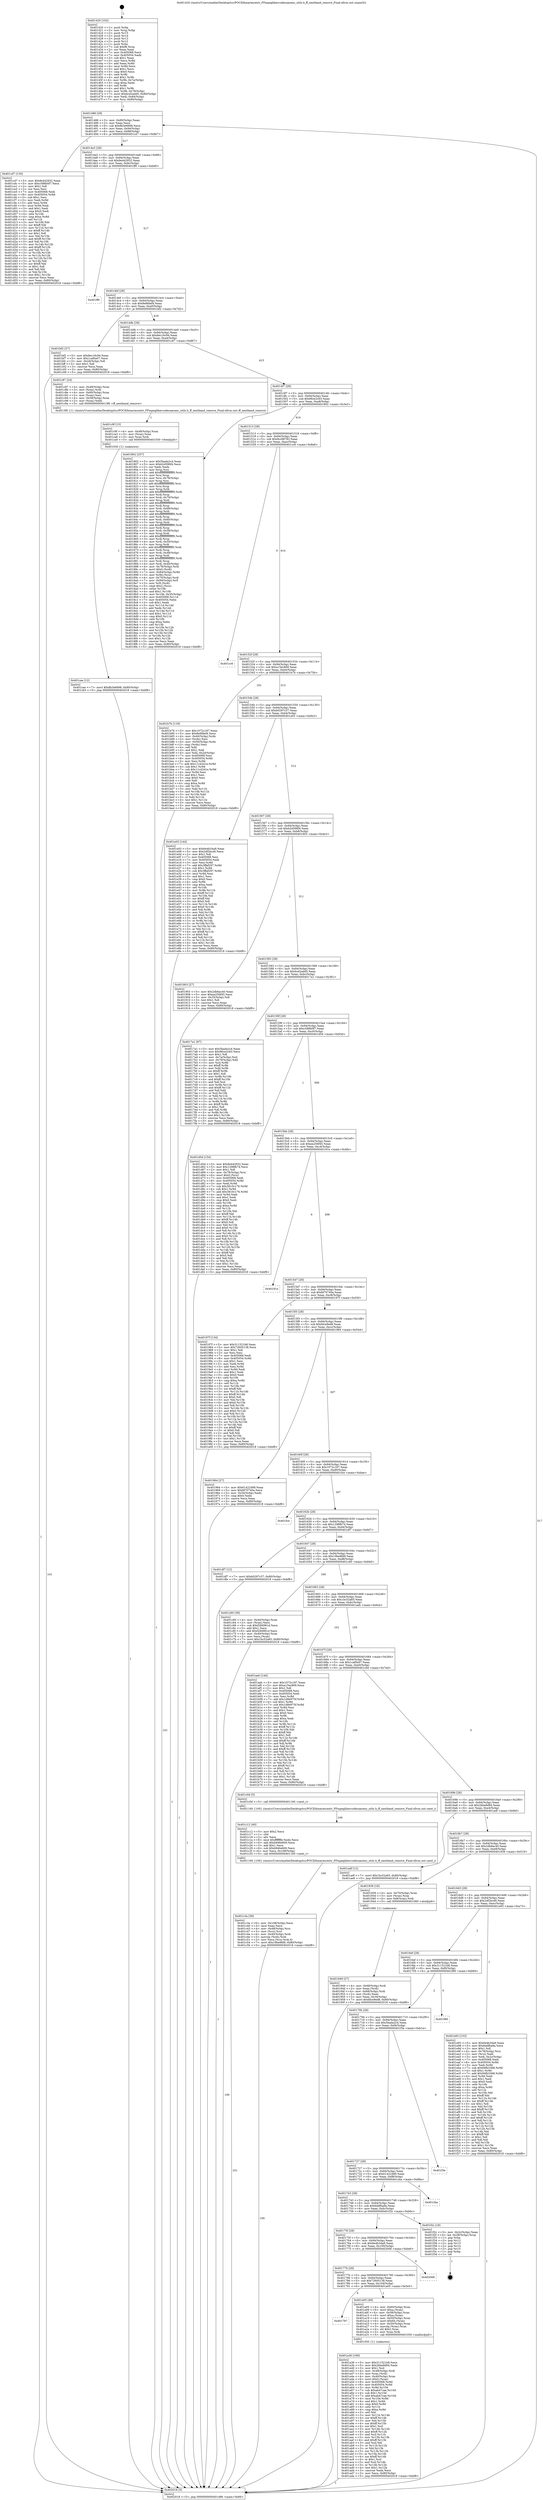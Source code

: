digraph "0x401420" {
  label = "0x401420 (/mnt/c/Users/mathe/Desktop/tcc/POCII/binaries/extr_FFmpeglibavcodecaacenc_utils.h_ff_nextband_remove_Final-ollvm.out::main(0))"
  labelloc = "t"
  node[shape=record]

  Entry [label="",width=0.3,height=0.3,shape=circle,fillcolor=black,style=filled]
  "0x401486" [label="{
     0x401486 [29]\l
     | [instrs]\l
     &nbsp;&nbsp;0x401486 \<+3\>: mov -0x80(%rbp),%eax\l
     &nbsp;&nbsp;0x401489 \<+2\>: mov %eax,%ecx\l
     &nbsp;&nbsp;0x40148b \<+6\>: sub $0x8b3e6698,%ecx\l
     &nbsp;&nbsp;0x401491 \<+6\>: mov %eax,-0x94(%rbp)\l
     &nbsp;&nbsp;0x401497 \<+6\>: mov %ecx,-0x98(%rbp)\l
     &nbsp;&nbsp;0x40149d \<+6\>: je 0000000000401cd7 \<main+0x8b7\>\l
  }"]
  "0x401cd7" [label="{
     0x401cd7 [134]\l
     | [instrs]\l
     &nbsp;&nbsp;0x401cd7 \<+5\>: mov $0x8e442932,%eax\l
     &nbsp;&nbsp;0x401cdc \<+5\>: mov $0xc588b0f7,%ecx\l
     &nbsp;&nbsp;0x401ce1 \<+2\>: mov $0x1,%dl\l
     &nbsp;&nbsp;0x401ce3 \<+2\>: xor %esi,%esi\l
     &nbsp;&nbsp;0x401ce5 \<+7\>: mov 0x405068,%edi\l
     &nbsp;&nbsp;0x401cec \<+8\>: mov 0x405054,%r8d\l
     &nbsp;&nbsp;0x401cf4 \<+3\>: sub $0x1,%esi\l
     &nbsp;&nbsp;0x401cf7 \<+3\>: mov %edi,%r9d\l
     &nbsp;&nbsp;0x401cfa \<+3\>: add %esi,%r9d\l
     &nbsp;&nbsp;0x401cfd \<+4\>: imul %r9d,%edi\l
     &nbsp;&nbsp;0x401d01 \<+3\>: and $0x1,%edi\l
     &nbsp;&nbsp;0x401d04 \<+3\>: cmp $0x0,%edi\l
     &nbsp;&nbsp;0x401d07 \<+4\>: sete %r10b\l
     &nbsp;&nbsp;0x401d0b \<+4\>: cmp $0xa,%r8d\l
     &nbsp;&nbsp;0x401d0f \<+4\>: setl %r11b\l
     &nbsp;&nbsp;0x401d13 \<+3\>: mov %r10b,%bl\l
     &nbsp;&nbsp;0x401d16 \<+3\>: xor $0xff,%bl\l
     &nbsp;&nbsp;0x401d19 \<+3\>: mov %r11b,%r14b\l
     &nbsp;&nbsp;0x401d1c \<+4\>: xor $0xff,%r14b\l
     &nbsp;&nbsp;0x401d20 \<+3\>: xor $0x1,%dl\l
     &nbsp;&nbsp;0x401d23 \<+3\>: mov %bl,%r15b\l
     &nbsp;&nbsp;0x401d26 \<+4\>: and $0xff,%r15b\l
     &nbsp;&nbsp;0x401d2a \<+3\>: and %dl,%r10b\l
     &nbsp;&nbsp;0x401d2d \<+3\>: mov %r14b,%r12b\l
     &nbsp;&nbsp;0x401d30 \<+4\>: and $0xff,%r12b\l
     &nbsp;&nbsp;0x401d34 \<+3\>: and %dl,%r11b\l
     &nbsp;&nbsp;0x401d37 \<+3\>: or %r10b,%r15b\l
     &nbsp;&nbsp;0x401d3a \<+3\>: or %r11b,%r12b\l
     &nbsp;&nbsp;0x401d3d \<+3\>: xor %r12b,%r15b\l
     &nbsp;&nbsp;0x401d40 \<+3\>: or %r14b,%bl\l
     &nbsp;&nbsp;0x401d43 \<+3\>: xor $0xff,%bl\l
     &nbsp;&nbsp;0x401d46 \<+3\>: or $0x1,%dl\l
     &nbsp;&nbsp;0x401d49 \<+2\>: and %dl,%bl\l
     &nbsp;&nbsp;0x401d4b \<+3\>: or %bl,%r15b\l
     &nbsp;&nbsp;0x401d4e \<+4\>: test $0x1,%r15b\l
     &nbsp;&nbsp;0x401d52 \<+3\>: cmovne %ecx,%eax\l
     &nbsp;&nbsp;0x401d55 \<+3\>: mov %eax,-0x80(%rbp)\l
     &nbsp;&nbsp;0x401d58 \<+5\>: jmp 0000000000402018 \<main+0xbf8\>\l
  }"]
  "0x4014a3" [label="{
     0x4014a3 [28]\l
     | [instrs]\l
     &nbsp;&nbsp;0x4014a3 \<+5\>: jmp 00000000004014a8 \<main+0x88\>\l
     &nbsp;&nbsp;0x4014a8 \<+6\>: mov -0x94(%rbp),%eax\l
     &nbsp;&nbsp;0x4014ae \<+5\>: sub $0x8e442932,%eax\l
     &nbsp;&nbsp;0x4014b3 \<+6\>: mov %eax,-0x9c(%rbp)\l
     &nbsp;&nbsp;0x4014b9 \<+6\>: je 0000000000401ff0 \<main+0xbd0\>\l
  }"]
  Exit [label="",width=0.3,height=0.3,shape=circle,fillcolor=black,style=filled,peripheries=2]
  "0x401ff0" [label="{
     0x401ff0\l
  }", style=dashed]
  "0x4014bf" [label="{
     0x4014bf [28]\l
     | [instrs]\l
     &nbsp;&nbsp;0x4014bf \<+5\>: jmp 00000000004014c4 \<main+0xa4\>\l
     &nbsp;&nbsp;0x4014c4 \<+6\>: mov -0x94(%rbp),%eax\l
     &nbsp;&nbsp;0x4014ca \<+5\>: sub $0x8e9fdef4,%eax\l
     &nbsp;&nbsp;0x4014cf \<+6\>: mov %eax,-0xa0(%rbp)\l
     &nbsp;&nbsp;0x4014d5 \<+6\>: je 0000000000401bf2 \<main+0x7d2\>\l
  }"]
  "0x401cae" [label="{
     0x401cae [12]\l
     | [instrs]\l
     &nbsp;&nbsp;0x401cae \<+7\>: movl $0x8b3e6698,-0x80(%rbp)\l
     &nbsp;&nbsp;0x401cb5 \<+5\>: jmp 0000000000402018 \<main+0xbf8\>\l
  }"]
  "0x401bf2" [label="{
     0x401bf2 [27]\l
     | [instrs]\l
     &nbsp;&nbsp;0x401bf2 \<+5\>: mov $0x8ec16c94,%eax\l
     &nbsp;&nbsp;0x401bf7 \<+5\>: mov $0x1caf0a07,%ecx\l
     &nbsp;&nbsp;0x401bfc \<+3\>: mov -0x2d(%rbp),%dl\l
     &nbsp;&nbsp;0x401bff \<+3\>: test $0x1,%dl\l
     &nbsp;&nbsp;0x401c02 \<+3\>: cmovne %ecx,%eax\l
     &nbsp;&nbsp;0x401c05 \<+3\>: mov %eax,-0x80(%rbp)\l
     &nbsp;&nbsp;0x401c08 \<+5\>: jmp 0000000000402018 \<main+0xbf8\>\l
  }"]
  "0x4014db" [label="{
     0x4014db [28]\l
     | [instrs]\l
     &nbsp;&nbsp;0x4014db \<+5\>: jmp 00000000004014e0 \<main+0xc0\>\l
     &nbsp;&nbsp;0x4014e0 \<+6\>: mov -0x94(%rbp),%eax\l
     &nbsp;&nbsp;0x4014e6 \<+5\>: sub $0x8ec16c94,%eax\l
     &nbsp;&nbsp;0x4014eb \<+6\>: mov %eax,-0xa4(%rbp)\l
     &nbsp;&nbsp;0x4014f1 \<+6\>: je 0000000000401c87 \<main+0x867\>\l
  }"]
  "0x401c9f" [label="{
     0x401c9f [15]\l
     | [instrs]\l
     &nbsp;&nbsp;0x401c9f \<+4\>: mov -0x48(%rbp),%rax\l
     &nbsp;&nbsp;0x401ca3 \<+3\>: mov (%rax),%rax\l
     &nbsp;&nbsp;0x401ca6 \<+3\>: mov %rax,%rdi\l
     &nbsp;&nbsp;0x401ca9 \<+5\>: call 0000000000401030 \<free@plt\>\l
     | [calls]\l
     &nbsp;&nbsp;0x401030 \{1\} (unknown)\l
  }"]
  "0x401c87" [label="{
     0x401c87 [24]\l
     | [instrs]\l
     &nbsp;&nbsp;0x401c87 \<+4\>: mov -0x48(%rbp),%rax\l
     &nbsp;&nbsp;0x401c8b \<+3\>: mov (%rax),%rdi\l
     &nbsp;&nbsp;0x401c8e \<+4\>: mov -0x60(%rbp),%rax\l
     &nbsp;&nbsp;0x401c92 \<+2\>: mov (%rax),%esi\l
     &nbsp;&nbsp;0x401c94 \<+4\>: mov -0x58(%rbp),%rax\l
     &nbsp;&nbsp;0x401c98 \<+2\>: mov (%rax),%edx\l
     &nbsp;&nbsp;0x401c9a \<+5\>: call 00000000004013f0 \<ff_nextband_remove\>\l
     | [calls]\l
     &nbsp;&nbsp;0x4013f0 \{1\} (/mnt/c/Users/mathe/Desktop/tcc/POCII/binaries/extr_FFmpeglibavcodecaacenc_utils.h_ff_nextband_remove_Final-ollvm.out::ff_nextband_remove)\l
  }"]
  "0x4014f7" [label="{
     0x4014f7 [28]\l
     | [instrs]\l
     &nbsp;&nbsp;0x4014f7 \<+5\>: jmp 00000000004014fc \<main+0xdc\>\l
     &nbsp;&nbsp;0x4014fc \<+6\>: mov -0x94(%rbp),%eax\l
     &nbsp;&nbsp;0x401502 \<+5\>: sub $0x96ce2c63,%eax\l
     &nbsp;&nbsp;0x401507 \<+6\>: mov %eax,-0xa8(%rbp)\l
     &nbsp;&nbsp;0x40150d \<+6\>: je 0000000000401802 \<main+0x3e2\>\l
  }"]
  "0x401c3a" [label="{
     0x401c3a [38]\l
     | [instrs]\l
     &nbsp;&nbsp;0x401c3a \<+6\>: mov -0x108(%rbp),%ecx\l
     &nbsp;&nbsp;0x401c40 \<+3\>: imul %eax,%ecx\l
     &nbsp;&nbsp;0x401c43 \<+4\>: mov -0x48(%rbp),%rsi\l
     &nbsp;&nbsp;0x401c47 \<+3\>: mov (%rsi),%rsi\l
     &nbsp;&nbsp;0x401c4a \<+4\>: mov -0x40(%rbp),%rdi\l
     &nbsp;&nbsp;0x401c4e \<+3\>: movslq (%rdi),%rdi\l
     &nbsp;&nbsp;0x401c51 \<+3\>: mov %ecx,(%rsi,%rdi,4)\l
     &nbsp;&nbsp;0x401c54 \<+7\>: movl $0x19be9fd9,-0x80(%rbp)\l
     &nbsp;&nbsp;0x401c5b \<+5\>: jmp 0000000000402018 \<main+0xbf8\>\l
  }"]
  "0x401802" [label="{
     0x401802 [257]\l
     | [instrs]\l
     &nbsp;&nbsp;0x401802 \<+5\>: mov $0x5bada2c4,%eax\l
     &nbsp;&nbsp;0x401807 \<+5\>: mov $0xb2d596f4,%ecx\l
     &nbsp;&nbsp;0x40180c \<+2\>: xor %edx,%edx\l
     &nbsp;&nbsp;0x40180e \<+3\>: mov %rsp,%rsi\l
     &nbsp;&nbsp;0x401811 \<+4\>: add $0xfffffffffffffff0,%rsi\l
     &nbsp;&nbsp;0x401815 \<+3\>: mov %rsi,%rsp\l
     &nbsp;&nbsp;0x401818 \<+4\>: mov %rsi,-0x78(%rbp)\l
     &nbsp;&nbsp;0x40181c \<+3\>: mov %rsp,%rsi\l
     &nbsp;&nbsp;0x40181f \<+4\>: add $0xfffffffffffffff0,%rsi\l
     &nbsp;&nbsp;0x401823 \<+3\>: mov %rsi,%rsp\l
     &nbsp;&nbsp;0x401826 \<+3\>: mov %rsp,%rdi\l
     &nbsp;&nbsp;0x401829 \<+4\>: add $0xfffffffffffffff0,%rdi\l
     &nbsp;&nbsp;0x40182d \<+3\>: mov %rdi,%rsp\l
     &nbsp;&nbsp;0x401830 \<+4\>: mov %rdi,-0x70(%rbp)\l
     &nbsp;&nbsp;0x401834 \<+3\>: mov %rsp,%rdi\l
     &nbsp;&nbsp;0x401837 \<+4\>: add $0xfffffffffffffff0,%rdi\l
     &nbsp;&nbsp;0x40183b \<+3\>: mov %rdi,%rsp\l
     &nbsp;&nbsp;0x40183e \<+4\>: mov %rdi,-0x68(%rbp)\l
     &nbsp;&nbsp;0x401842 \<+3\>: mov %rsp,%rdi\l
     &nbsp;&nbsp;0x401845 \<+4\>: add $0xfffffffffffffff0,%rdi\l
     &nbsp;&nbsp;0x401849 \<+3\>: mov %rdi,%rsp\l
     &nbsp;&nbsp;0x40184c \<+4\>: mov %rdi,-0x60(%rbp)\l
     &nbsp;&nbsp;0x401850 \<+3\>: mov %rsp,%rdi\l
     &nbsp;&nbsp;0x401853 \<+4\>: add $0xfffffffffffffff0,%rdi\l
     &nbsp;&nbsp;0x401857 \<+3\>: mov %rdi,%rsp\l
     &nbsp;&nbsp;0x40185a \<+4\>: mov %rdi,-0x58(%rbp)\l
     &nbsp;&nbsp;0x40185e \<+3\>: mov %rsp,%rdi\l
     &nbsp;&nbsp;0x401861 \<+4\>: add $0xfffffffffffffff0,%rdi\l
     &nbsp;&nbsp;0x401865 \<+3\>: mov %rdi,%rsp\l
     &nbsp;&nbsp;0x401868 \<+4\>: mov %rdi,-0x50(%rbp)\l
     &nbsp;&nbsp;0x40186c \<+3\>: mov %rsp,%rdi\l
     &nbsp;&nbsp;0x40186f \<+4\>: add $0xfffffffffffffff0,%rdi\l
     &nbsp;&nbsp;0x401873 \<+3\>: mov %rdi,%rsp\l
     &nbsp;&nbsp;0x401876 \<+4\>: mov %rdi,-0x48(%rbp)\l
     &nbsp;&nbsp;0x40187a \<+3\>: mov %rsp,%rdi\l
     &nbsp;&nbsp;0x40187d \<+4\>: add $0xfffffffffffffff0,%rdi\l
     &nbsp;&nbsp;0x401881 \<+3\>: mov %rdi,%rsp\l
     &nbsp;&nbsp;0x401884 \<+4\>: mov %rdi,-0x40(%rbp)\l
     &nbsp;&nbsp;0x401888 \<+4\>: mov -0x78(%rbp),%rdi\l
     &nbsp;&nbsp;0x40188c \<+6\>: movl $0x0,(%rdi)\l
     &nbsp;&nbsp;0x401892 \<+7\>: mov -0x84(%rbp),%r8d\l
     &nbsp;&nbsp;0x401899 \<+3\>: mov %r8d,(%rsi)\l
     &nbsp;&nbsp;0x40189c \<+4\>: mov -0x70(%rbp),%rdi\l
     &nbsp;&nbsp;0x4018a0 \<+7\>: mov -0x90(%rbp),%r9\l
     &nbsp;&nbsp;0x4018a7 \<+3\>: mov %r9,(%rdi)\l
     &nbsp;&nbsp;0x4018aa \<+3\>: cmpl $0x2,(%rsi)\l
     &nbsp;&nbsp;0x4018ad \<+4\>: setne %r10b\l
     &nbsp;&nbsp;0x4018b1 \<+4\>: and $0x1,%r10b\l
     &nbsp;&nbsp;0x4018b5 \<+4\>: mov %r10b,-0x35(%rbp)\l
     &nbsp;&nbsp;0x4018b9 \<+8\>: mov 0x405068,%r11d\l
     &nbsp;&nbsp;0x4018c1 \<+7\>: mov 0x405054,%ebx\l
     &nbsp;&nbsp;0x4018c8 \<+3\>: sub $0x1,%edx\l
     &nbsp;&nbsp;0x4018cb \<+3\>: mov %r11d,%r14d\l
     &nbsp;&nbsp;0x4018ce \<+3\>: add %edx,%r14d\l
     &nbsp;&nbsp;0x4018d1 \<+4\>: imul %r14d,%r11d\l
     &nbsp;&nbsp;0x4018d5 \<+4\>: and $0x1,%r11d\l
     &nbsp;&nbsp;0x4018d9 \<+4\>: cmp $0x0,%r11d\l
     &nbsp;&nbsp;0x4018dd \<+4\>: sete %r10b\l
     &nbsp;&nbsp;0x4018e1 \<+3\>: cmp $0xa,%ebx\l
     &nbsp;&nbsp;0x4018e4 \<+4\>: setl %r15b\l
     &nbsp;&nbsp;0x4018e8 \<+3\>: mov %r10b,%r12b\l
     &nbsp;&nbsp;0x4018eb \<+3\>: and %r15b,%r12b\l
     &nbsp;&nbsp;0x4018ee \<+3\>: xor %r15b,%r10b\l
     &nbsp;&nbsp;0x4018f1 \<+3\>: or %r10b,%r12b\l
     &nbsp;&nbsp;0x4018f4 \<+4\>: test $0x1,%r12b\l
     &nbsp;&nbsp;0x4018f8 \<+3\>: cmovne %ecx,%eax\l
     &nbsp;&nbsp;0x4018fb \<+3\>: mov %eax,-0x80(%rbp)\l
     &nbsp;&nbsp;0x4018fe \<+5\>: jmp 0000000000402018 \<main+0xbf8\>\l
  }"]
  "0x401513" [label="{
     0x401513 [28]\l
     | [instrs]\l
     &nbsp;&nbsp;0x401513 \<+5\>: jmp 0000000000401518 \<main+0xf8\>\l
     &nbsp;&nbsp;0x401518 \<+6\>: mov -0x94(%rbp),%eax\l
     &nbsp;&nbsp;0x40151e \<+5\>: sub $0x9cc88783,%eax\l
     &nbsp;&nbsp;0x401523 \<+6\>: mov %eax,-0xac(%rbp)\l
     &nbsp;&nbsp;0x401529 \<+6\>: je 0000000000401cc6 \<main+0x8a6\>\l
  }"]
  "0x401c12" [label="{
     0x401c12 [40]\l
     | [instrs]\l
     &nbsp;&nbsp;0x401c12 \<+5\>: mov $0x2,%ecx\l
     &nbsp;&nbsp;0x401c17 \<+1\>: cltd\l
     &nbsp;&nbsp;0x401c18 \<+2\>: idiv %ecx\l
     &nbsp;&nbsp;0x401c1a \<+6\>: imul $0xfffffffe,%edx,%ecx\l
     &nbsp;&nbsp;0x401c20 \<+6\>: add $0xb946e600,%ecx\l
     &nbsp;&nbsp;0x401c26 \<+3\>: add $0x1,%ecx\l
     &nbsp;&nbsp;0x401c29 \<+6\>: sub $0xb946e600,%ecx\l
     &nbsp;&nbsp;0x401c2f \<+6\>: mov %ecx,-0x108(%rbp)\l
     &nbsp;&nbsp;0x401c35 \<+5\>: call 0000000000401160 \<next_i\>\l
     | [calls]\l
     &nbsp;&nbsp;0x401160 \{100\} (/mnt/c/Users/mathe/Desktop/tcc/POCII/binaries/extr_FFmpeglibavcodecaacenc_utils.h_ff_nextband_remove_Final-ollvm.out::next_i)\l
  }"]
  "0x401cc6" [label="{
     0x401cc6\l
  }", style=dashed]
  "0x40152f" [label="{
     0x40152f [28]\l
     | [instrs]\l
     &nbsp;&nbsp;0x40152f \<+5\>: jmp 0000000000401534 \<main+0x114\>\l
     &nbsp;&nbsp;0x401534 \<+6\>: mov -0x94(%rbp),%eax\l
     &nbsp;&nbsp;0x40153a \<+5\>: sub $0xa15ec809,%eax\l
     &nbsp;&nbsp;0x40153f \<+6\>: mov %eax,-0xb0(%rbp)\l
     &nbsp;&nbsp;0x401545 \<+6\>: je 0000000000401b7b \<main+0x75b\>\l
  }"]
  "0x401a36" [label="{
     0x401a36 [169]\l
     | [instrs]\l
     &nbsp;&nbsp;0x401a36 \<+5\>: mov $0x311521b8,%ecx\l
     &nbsp;&nbsp;0x401a3b \<+5\>: mov $0x2bba9d94,%edx\l
     &nbsp;&nbsp;0x401a40 \<+3\>: mov $0x1,%sil\l
     &nbsp;&nbsp;0x401a43 \<+4\>: mov -0x48(%rbp),%rdi\l
     &nbsp;&nbsp;0x401a47 \<+3\>: mov %rax,(%rdi)\l
     &nbsp;&nbsp;0x401a4a \<+4\>: mov -0x40(%rbp),%rax\l
     &nbsp;&nbsp;0x401a4e \<+6\>: movl $0x0,(%rax)\l
     &nbsp;&nbsp;0x401a54 \<+8\>: mov 0x405068,%r8d\l
     &nbsp;&nbsp;0x401a5c \<+8\>: mov 0x405054,%r9d\l
     &nbsp;&nbsp;0x401a64 \<+3\>: mov %r8d,%r10d\l
     &nbsp;&nbsp;0x401a67 \<+7\>: sub $0xab47cae,%r10d\l
     &nbsp;&nbsp;0x401a6e \<+4\>: sub $0x1,%r10d\l
     &nbsp;&nbsp;0x401a72 \<+7\>: add $0xab47cae,%r10d\l
     &nbsp;&nbsp;0x401a79 \<+4\>: imul %r10d,%r8d\l
     &nbsp;&nbsp;0x401a7d \<+4\>: and $0x1,%r8d\l
     &nbsp;&nbsp;0x401a81 \<+4\>: cmp $0x0,%r8d\l
     &nbsp;&nbsp;0x401a85 \<+4\>: sete %r11b\l
     &nbsp;&nbsp;0x401a89 \<+4\>: cmp $0xa,%r9d\l
     &nbsp;&nbsp;0x401a8d \<+3\>: setl %bl\l
     &nbsp;&nbsp;0x401a90 \<+3\>: mov %r11b,%r14b\l
     &nbsp;&nbsp;0x401a93 \<+4\>: xor $0xff,%r14b\l
     &nbsp;&nbsp;0x401a97 \<+3\>: mov %bl,%r15b\l
     &nbsp;&nbsp;0x401a9a \<+4\>: xor $0xff,%r15b\l
     &nbsp;&nbsp;0x401a9e \<+4\>: xor $0x1,%sil\l
     &nbsp;&nbsp;0x401aa2 \<+3\>: mov %r14b,%r12b\l
     &nbsp;&nbsp;0x401aa5 \<+4\>: and $0xff,%r12b\l
     &nbsp;&nbsp;0x401aa9 \<+3\>: and %sil,%r11b\l
     &nbsp;&nbsp;0x401aac \<+3\>: mov %r15b,%r13b\l
     &nbsp;&nbsp;0x401aaf \<+4\>: and $0xff,%r13b\l
     &nbsp;&nbsp;0x401ab3 \<+3\>: and %sil,%bl\l
     &nbsp;&nbsp;0x401ab6 \<+3\>: or %r11b,%r12b\l
     &nbsp;&nbsp;0x401ab9 \<+3\>: or %bl,%r13b\l
     &nbsp;&nbsp;0x401abc \<+3\>: xor %r13b,%r12b\l
     &nbsp;&nbsp;0x401abf \<+3\>: or %r15b,%r14b\l
     &nbsp;&nbsp;0x401ac2 \<+4\>: xor $0xff,%r14b\l
     &nbsp;&nbsp;0x401ac6 \<+4\>: or $0x1,%sil\l
     &nbsp;&nbsp;0x401aca \<+3\>: and %sil,%r14b\l
     &nbsp;&nbsp;0x401acd \<+3\>: or %r14b,%r12b\l
     &nbsp;&nbsp;0x401ad0 \<+4\>: test $0x1,%r12b\l
     &nbsp;&nbsp;0x401ad4 \<+3\>: cmovne %edx,%ecx\l
     &nbsp;&nbsp;0x401ad7 \<+3\>: mov %ecx,-0x80(%rbp)\l
     &nbsp;&nbsp;0x401ada \<+5\>: jmp 0000000000402018 \<main+0xbf8\>\l
  }"]
  "0x401b7b" [label="{
     0x401b7b [119]\l
     | [instrs]\l
     &nbsp;&nbsp;0x401b7b \<+5\>: mov $0x1072c187,%eax\l
     &nbsp;&nbsp;0x401b80 \<+5\>: mov $0x8e9fdef4,%ecx\l
     &nbsp;&nbsp;0x401b85 \<+4\>: mov -0x40(%rbp),%rdx\l
     &nbsp;&nbsp;0x401b89 \<+2\>: mov (%rdx),%esi\l
     &nbsp;&nbsp;0x401b8b \<+4\>: mov -0x50(%rbp),%rdx\l
     &nbsp;&nbsp;0x401b8f \<+2\>: cmp (%rdx),%esi\l
     &nbsp;&nbsp;0x401b91 \<+4\>: setl %dil\l
     &nbsp;&nbsp;0x401b95 \<+4\>: and $0x1,%dil\l
     &nbsp;&nbsp;0x401b99 \<+4\>: mov %dil,-0x2d(%rbp)\l
     &nbsp;&nbsp;0x401b9d \<+7\>: mov 0x405068,%esi\l
     &nbsp;&nbsp;0x401ba4 \<+8\>: mov 0x405054,%r8d\l
     &nbsp;&nbsp;0x401bac \<+3\>: mov %esi,%r9d\l
     &nbsp;&nbsp;0x401baf \<+7\>: add $0x11c42d1e,%r9d\l
     &nbsp;&nbsp;0x401bb6 \<+4\>: sub $0x1,%r9d\l
     &nbsp;&nbsp;0x401bba \<+7\>: sub $0x11c42d1e,%r9d\l
     &nbsp;&nbsp;0x401bc1 \<+4\>: imul %r9d,%esi\l
     &nbsp;&nbsp;0x401bc5 \<+3\>: and $0x1,%esi\l
     &nbsp;&nbsp;0x401bc8 \<+3\>: cmp $0x0,%esi\l
     &nbsp;&nbsp;0x401bcb \<+4\>: sete %dil\l
     &nbsp;&nbsp;0x401bcf \<+4\>: cmp $0xa,%r8d\l
     &nbsp;&nbsp;0x401bd3 \<+4\>: setl %r10b\l
     &nbsp;&nbsp;0x401bd7 \<+3\>: mov %dil,%r11b\l
     &nbsp;&nbsp;0x401bda \<+3\>: and %r10b,%r11b\l
     &nbsp;&nbsp;0x401bdd \<+3\>: xor %r10b,%dil\l
     &nbsp;&nbsp;0x401be0 \<+3\>: or %dil,%r11b\l
     &nbsp;&nbsp;0x401be3 \<+4\>: test $0x1,%r11b\l
     &nbsp;&nbsp;0x401be7 \<+3\>: cmovne %ecx,%eax\l
     &nbsp;&nbsp;0x401bea \<+3\>: mov %eax,-0x80(%rbp)\l
     &nbsp;&nbsp;0x401bed \<+5\>: jmp 0000000000402018 \<main+0xbf8\>\l
  }"]
  "0x40154b" [label="{
     0x40154b [28]\l
     | [instrs]\l
     &nbsp;&nbsp;0x40154b \<+5\>: jmp 0000000000401550 \<main+0x130\>\l
     &nbsp;&nbsp;0x401550 \<+6\>: mov -0x94(%rbp),%eax\l
     &nbsp;&nbsp;0x401556 \<+5\>: sub $0xb0297c37,%eax\l
     &nbsp;&nbsp;0x40155b \<+6\>: mov %eax,-0xb4(%rbp)\l
     &nbsp;&nbsp;0x401561 \<+6\>: je 0000000000401e03 \<main+0x9e3\>\l
  }"]
  "0x401797" [label="{
     0x401797\l
  }", style=dashed]
  "0x401e03" [label="{
     0x401e03 [144]\l
     | [instrs]\l
     &nbsp;&nbsp;0x401e03 \<+5\>: mov $0x6e4b34a9,%eax\l
     &nbsp;&nbsp;0x401e08 \<+5\>: mov $0x2df2bcd0,%ecx\l
     &nbsp;&nbsp;0x401e0d \<+2\>: mov $0x1,%dl\l
     &nbsp;&nbsp;0x401e0f \<+7\>: mov 0x405068,%esi\l
     &nbsp;&nbsp;0x401e16 \<+7\>: mov 0x405054,%edi\l
     &nbsp;&nbsp;0x401e1d \<+3\>: mov %esi,%r8d\l
     &nbsp;&nbsp;0x401e20 \<+7\>: add $0x3ffaf297,%r8d\l
     &nbsp;&nbsp;0x401e27 \<+4\>: sub $0x1,%r8d\l
     &nbsp;&nbsp;0x401e2b \<+7\>: sub $0x3ffaf297,%r8d\l
     &nbsp;&nbsp;0x401e32 \<+4\>: imul %r8d,%esi\l
     &nbsp;&nbsp;0x401e36 \<+3\>: and $0x1,%esi\l
     &nbsp;&nbsp;0x401e39 \<+3\>: cmp $0x0,%esi\l
     &nbsp;&nbsp;0x401e3c \<+4\>: sete %r9b\l
     &nbsp;&nbsp;0x401e40 \<+3\>: cmp $0xa,%edi\l
     &nbsp;&nbsp;0x401e43 \<+4\>: setl %r10b\l
     &nbsp;&nbsp;0x401e47 \<+3\>: mov %r9b,%r11b\l
     &nbsp;&nbsp;0x401e4a \<+4\>: xor $0xff,%r11b\l
     &nbsp;&nbsp;0x401e4e \<+3\>: mov %r10b,%bl\l
     &nbsp;&nbsp;0x401e51 \<+3\>: xor $0xff,%bl\l
     &nbsp;&nbsp;0x401e54 \<+3\>: xor $0x0,%dl\l
     &nbsp;&nbsp;0x401e57 \<+3\>: mov %r11b,%r14b\l
     &nbsp;&nbsp;0x401e5a \<+4\>: and $0x0,%r14b\l
     &nbsp;&nbsp;0x401e5e \<+3\>: and %dl,%r9b\l
     &nbsp;&nbsp;0x401e61 \<+3\>: mov %bl,%r15b\l
     &nbsp;&nbsp;0x401e64 \<+4\>: and $0x0,%r15b\l
     &nbsp;&nbsp;0x401e68 \<+3\>: and %dl,%r10b\l
     &nbsp;&nbsp;0x401e6b \<+3\>: or %r9b,%r14b\l
     &nbsp;&nbsp;0x401e6e \<+3\>: or %r10b,%r15b\l
     &nbsp;&nbsp;0x401e71 \<+3\>: xor %r15b,%r14b\l
     &nbsp;&nbsp;0x401e74 \<+3\>: or %bl,%r11b\l
     &nbsp;&nbsp;0x401e77 \<+4\>: xor $0xff,%r11b\l
     &nbsp;&nbsp;0x401e7b \<+3\>: or $0x0,%dl\l
     &nbsp;&nbsp;0x401e7e \<+3\>: and %dl,%r11b\l
     &nbsp;&nbsp;0x401e81 \<+3\>: or %r11b,%r14b\l
     &nbsp;&nbsp;0x401e84 \<+4\>: test $0x1,%r14b\l
     &nbsp;&nbsp;0x401e88 \<+3\>: cmovne %ecx,%eax\l
     &nbsp;&nbsp;0x401e8b \<+3\>: mov %eax,-0x80(%rbp)\l
     &nbsp;&nbsp;0x401e8e \<+5\>: jmp 0000000000402018 \<main+0xbf8\>\l
  }"]
  "0x401567" [label="{
     0x401567 [28]\l
     | [instrs]\l
     &nbsp;&nbsp;0x401567 \<+5\>: jmp 000000000040156c \<main+0x14c\>\l
     &nbsp;&nbsp;0x40156c \<+6\>: mov -0x94(%rbp),%eax\l
     &nbsp;&nbsp;0x401572 \<+5\>: sub $0xb2d596f4,%eax\l
     &nbsp;&nbsp;0x401577 \<+6\>: mov %eax,-0xb8(%rbp)\l
     &nbsp;&nbsp;0x40157d \<+6\>: je 0000000000401903 \<main+0x4e3\>\l
  }"]
  "0x401a05" [label="{
     0x401a05 [49]\l
     | [instrs]\l
     &nbsp;&nbsp;0x401a05 \<+4\>: mov -0x60(%rbp),%rax\l
     &nbsp;&nbsp;0x401a09 \<+6\>: movl $0xa,(%rax)\l
     &nbsp;&nbsp;0x401a0f \<+4\>: mov -0x58(%rbp),%rax\l
     &nbsp;&nbsp;0x401a13 \<+6\>: movl $0xa,(%rax)\l
     &nbsp;&nbsp;0x401a19 \<+4\>: mov -0x50(%rbp),%rax\l
     &nbsp;&nbsp;0x401a1d \<+6\>: movl $0x64,(%rax)\l
     &nbsp;&nbsp;0x401a23 \<+4\>: mov -0x50(%rbp),%rax\l
     &nbsp;&nbsp;0x401a27 \<+3\>: movslq (%rax),%rax\l
     &nbsp;&nbsp;0x401a2a \<+4\>: shl $0x2,%rax\l
     &nbsp;&nbsp;0x401a2e \<+3\>: mov %rax,%rdi\l
     &nbsp;&nbsp;0x401a31 \<+5\>: call 0000000000401050 \<malloc@plt\>\l
     | [calls]\l
     &nbsp;&nbsp;0x401050 \{1\} (unknown)\l
  }"]
  "0x401903" [label="{
     0x401903 [27]\l
     | [instrs]\l
     &nbsp;&nbsp;0x401903 \<+5\>: mov $0x2db6ac40,%eax\l
     &nbsp;&nbsp;0x401908 \<+5\>: mov $0xea256f45,%ecx\l
     &nbsp;&nbsp;0x40190d \<+3\>: mov -0x35(%rbp),%dl\l
     &nbsp;&nbsp;0x401910 \<+3\>: test $0x1,%dl\l
     &nbsp;&nbsp;0x401913 \<+3\>: cmovne %ecx,%eax\l
     &nbsp;&nbsp;0x401916 \<+3\>: mov %eax,-0x80(%rbp)\l
     &nbsp;&nbsp;0x401919 \<+5\>: jmp 0000000000402018 \<main+0xbf8\>\l
  }"]
  "0x401583" [label="{
     0x401583 [28]\l
     | [instrs]\l
     &nbsp;&nbsp;0x401583 \<+5\>: jmp 0000000000401588 \<main+0x168\>\l
     &nbsp;&nbsp;0x401588 \<+6\>: mov -0x94(%rbp),%eax\l
     &nbsp;&nbsp;0x40158e \<+5\>: sub $0xbcd2add5,%eax\l
     &nbsp;&nbsp;0x401593 \<+6\>: mov %eax,-0xbc(%rbp)\l
     &nbsp;&nbsp;0x401599 \<+6\>: je 00000000004017a1 \<main+0x381\>\l
  }"]
  "0x40177b" [label="{
     0x40177b [28]\l
     | [instrs]\l
     &nbsp;&nbsp;0x40177b \<+5\>: jmp 0000000000401780 \<main+0x360\>\l
     &nbsp;&nbsp;0x401780 \<+6\>: mov -0x94(%rbp),%eax\l
     &nbsp;&nbsp;0x401786 \<+5\>: sub $0x72605138,%eax\l
     &nbsp;&nbsp;0x40178b \<+6\>: mov %eax,-0x104(%rbp)\l
     &nbsp;&nbsp;0x401791 \<+6\>: je 0000000000401a05 \<main+0x5e5\>\l
  }"]
  "0x4017a1" [label="{
     0x4017a1 [97]\l
     | [instrs]\l
     &nbsp;&nbsp;0x4017a1 \<+5\>: mov $0x5bada2c4,%eax\l
     &nbsp;&nbsp;0x4017a6 \<+5\>: mov $0x96ce2c63,%ecx\l
     &nbsp;&nbsp;0x4017ab \<+2\>: mov $0x1,%dl\l
     &nbsp;&nbsp;0x4017ad \<+4\>: mov -0x7a(%rbp),%sil\l
     &nbsp;&nbsp;0x4017b1 \<+4\>: mov -0x79(%rbp),%dil\l
     &nbsp;&nbsp;0x4017b5 \<+3\>: mov %sil,%r8b\l
     &nbsp;&nbsp;0x4017b8 \<+4\>: xor $0xff,%r8b\l
     &nbsp;&nbsp;0x4017bc \<+3\>: mov %dil,%r9b\l
     &nbsp;&nbsp;0x4017bf \<+4\>: xor $0xff,%r9b\l
     &nbsp;&nbsp;0x4017c3 \<+3\>: xor $0x1,%dl\l
     &nbsp;&nbsp;0x4017c6 \<+3\>: mov %r8b,%r10b\l
     &nbsp;&nbsp;0x4017c9 \<+4\>: and $0xff,%r10b\l
     &nbsp;&nbsp;0x4017cd \<+3\>: and %dl,%sil\l
     &nbsp;&nbsp;0x4017d0 \<+3\>: mov %r9b,%r11b\l
     &nbsp;&nbsp;0x4017d3 \<+4\>: and $0xff,%r11b\l
     &nbsp;&nbsp;0x4017d7 \<+3\>: and %dl,%dil\l
     &nbsp;&nbsp;0x4017da \<+3\>: or %sil,%r10b\l
     &nbsp;&nbsp;0x4017dd \<+3\>: or %dil,%r11b\l
     &nbsp;&nbsp;0x4017e0 \<+3\>: xor %r11b,%r10b\l
     &nbsp;&nbsp;0x4017e3 \<+3\>: or %r9b,%r8b\l
     &nbsp;&nbsp;0x4017e6 \<+4\>: xor $0xff,%r8b\l
     &nbsp;&nbsp;0x4017ea \<+3\>: or $0x1,%dl\l
     &nbsp;&nbsp;0x4017ed \<+3\>: and %dl,%r8b\l
     &nbsp;&nbsp;0x4017f0 \<+3\>: or %r8b,%r10b\l
     &nbsp;&nbsp;0x4017f3 \<+4\>: test $0x1,%r10b\l
     &nbsp;&nbsp;0x4017f7 \<+3\>: cmovne %ecx,%eax\l
     &nbsp;&nbsp;0x4017fa \<+3\>: mov %eax,-0x80(%rbp)\l
     &nbsp;&nbsp;0x4017fd \<+5\>: jmp 0000000000402018 \<main+0xbf8\>\l
  }"]
  "0x40159f" [label="{
     0x40159f [28]\l
     | [instrs]\l
     &nbsp;&nbsp;0x40159f \<+5\>: jmp 00000000004015a4 \<main+0x184\>\l
     &nbsp;&nbsp;0x4015a4 \<+6\>: mov -0x94(%rbp),%eax\l
     &nbsp;&nbsp;0x4015aa \<+5\>: sub $0xc588b0f7,%eax\l
     &nbsp;&nbsp;0x4015af \<+6\>: mov %eax,-0xc0(%rbp)\l
     &nbsp;&nbsp;0x4015b5 \<+6\>: je 0000000000401d5d \<main+0x93d\>\l
  }"]
  "0x402018" [label="{
     0x402018 [5]\l
     | [instrs]\l
     &nbsp;&nbsp;0x402018 \<+5\>: jmp 0000000000401486 \<main+0x66\>\l
  }"]
  "0x401420" [label="{
     0x401420 [102]\l
     | [instrs]\l
     &nbsp;&nbsp;0x401420 \<+1\>: push %rbp\l
     &nbsp;&nbsp;0x401421 \<+3\>: mov %rsp,%rbp\l
     &nbsp;&nbsp;0x401424 \<+2\>: push %r15\l
     &nbsp;&nbsp;0x401426 \<+2\>: push %r14\l
     &nbsp;&nbsp;0x401428 \<+2\>: push %r13\l
     &nbsp;&nbsp;0x40142a \<+2\>: push %r12\l
     &nbsp;&nbsp;0x40142c \<+1\>: push %rbx\l
     &nbsp;&nbsp;0x40142d \<+7\>: sub $0xf8,%rsp\l
     &nbsp;&nbsp;0x401434 \<+2\>: xor %eax,%eax\l
     &nbsp;&nbsp;0x401436 \<+7\>: mov 0x405068,%ecx\l
     &nbsp;&nbsp;0x40143d \<+7\>: mov 0x405054,%edx\l
     &nbsp;&nbsp;0x401444 \<+3\>: sub $0x1,%eax\l
     &nbsp;&nbsp;0x401447 \<+3\>: mov %ecx,%r8d\l
     &nbsp;&nbsp;0x40144a \<+3\>: add %eax,%r8d\l
     &nbsp;&nbsp;0x40144d \<+4\>: imul %r8d,%ecx\l
     &nbsp;&nbsp;0x401451 \<+3\>: and $0x1,%ecx\l
     &nbsp;&nbsp;0x401454 \<+3\>: cmp $0x0,%ecx\l
     &nbsp;&nbsp;0x401457 \<+4\>: sete %r9b\l
     &nbsp;&nbsp;0x40145b \<+4\>: and $0x1,%r9b\l
     &nbsp;&nbsp;0x40145f \<+4\>: mov %r9b,-0x7a(%rbp)\l
     &nbsp;&nbsp;0x401463 \<+3\>: cmp $0xa,%edx\l
     &nbsp;&nbsp;0x401466 \<+4\>: setl %r9b\l
     &nbsp;&nbsp;0x40146a \<+4\>: and $0x1,%r9b\l
     &nbsp;&nbsp;0x40146e \<+4\>: mov %r9b,-0x79(%rbp)\l
     &nbsp;&nbsp;0x401472 \<+7\>: movl $0xbcd2add5,-0x80(%rbp)\l
     &nbsp;&nbsp;0x401479 \<+6\>: mov %edi,-0x84(%rbp)\l
     &nbsp;&nbsp;0x40147f \<+7\>: mov %rsi,-0x90(%rbp)\l
  }"]
  "0x402006" [label="{
     0x402006\l
  }", style=dashed]
  "0x40175f" [label="{
     0x40175f [28]\l
     | [instrs]\l
     &nbsp;&nbsp;0x40175f \<+5\>: jmp 0000000000401764 \<main+0x344\>\l
     &nbsp;&nbsp;0x401764 \<+6\>: mov -0x94(%rbp),%eax\l
     &nbsp;&nbsp;0x40176a \<+5\>: sub $0x6e4b34a9,%eax\l
     &nbsp;&nbsp;0x40176f \<+6\>: mov %eax,-0x100(%rbp)\l
     &nbsp;&nbsp;0x401775 \<+6\>: je 0000000000402006 \<main+0xbe6\>\l
  }"]
  "0x401d5d" [label="{
     0x401d5d [154]\l
     | [instrs]\l
     &nbsp;&nbsp;0x401d5d \<+5\>: mov $0x8e442932,%eax\l
     &nbsp;&nbsp;0x401d62 \<+5\>: mov $0x1298fb74,%ecx\l
     &nbsp;&nbsp;0x401d67 \<+2\>: mov $0x1,%dl\l
     &nbsp;&nbsp;0x401d69 \<+4\>: mov -0x78(%rbp),%rsi\l
     &nbsp;&nbsp;0x401d6d \<+6\>: movl $0x0,(%rsi)\l
     &nbsp;&nbsp;0x401d73 \<+7\>: mov 0x405068,%edi\l
     &nbsp;&nbsp;0x401d7a \<+8\>: mov 0x405054,%r8d\l
     &nbsp;&nbsp;0x401d82 \<+3\>: mov %edi,%r9d\l
     &nbsp;&nbsp;0x401d85 \<+7\>: sub $0x3810c176,%r9d\l
     &nbsp;&nbsp;0x401d8c \<+4\>: sub $0x1,%r9d\l
     &nbsp;&nbsp;0x401d90 \<+7\>: add $0x3810c176,%r9d\l
     &nbsp;&nbsp;0x401d97 \<+4\>: imul %r9d,%edi\l
     &nbsp;&nbsp;0x401d9b \<+3\>: and $0x1,%edi\l
     &nbsp;&nbsp;0x401d9e \<+3\>: cmp $0x0,%edi\l
     &nbsp;&nbsp;0x401da1 \<+4\>: sete %r10b\l
     &nbsp;&nbsp;0x401da5 \<+4\>: cmp $0xa,%r8d\l
     &nbsp;&nbsp;0x401da9 \<+4\>: setl %r11b\l
     &nbsp;&nbsp;0x401dad \<+3\>: mov %r10b,%bl\l
     &nbsp;&nbsp;0x401db0 \<+3\>: xor $0xff,%bl\l
     &nbsp;&nbsp;0x401db3 \<+3\>: mov %r11b,%r14b\l
     &nbsp;&nbsp;0x401db6 \<+4\>: xor $0xff,%r14b\l
     &nbsp;&nbsp;0x401dba \<+3\>: xor $0x0,%dl\l
     &nbsp;&nbsp;0x401dbd \<+3\>: mov %bl,%r15b\l
     &nbsp;&nbsp;0x401dc0 \<+4\>: and $0x0,%r15b\l
     &nbsp;&nbsp;0x401dc4 \<+3\>: and %dl,%r10b\l
     &nbsp;&nbsp;0x401dc7 \<+3\>: mov %r14b,%r12b\l
     &nbsp;&nbsp;0x401dca \<+4\>: and $0x0,%r12b\l
     &nbsp;&nbsp;0x401dce \<+3\>: and %dl,%r11b\l
     &nbsp;&nbsp;0x401dd1 \<+3\>: or %r10b,%r15b\l
     &nbsp;&nbsp;0x401dd4 \<+3\>: or %r11b,%r12b\l
     &nbsp;&nbsp;0x401dd7 \<+3\>: xor %r12b,%r15b\l
     &nbsp;&nbsp;0x401dda \<+3\>: or %r14b,%bl\l
     &nbsp;&nbsp;0x401ddd \<+3\>: xor $0xff,%bl\l
     &nbsp;&nbsp;0x401de0 \<+3\>: or $0x0,%dl\l
     &nbsp;&nbsp;0x401de3 \<+2\>: and %dl,%bl\l
     &nbsp;&nbsp;0x401de5 \<+3\>: or %bl,%r15b\l
     &nbsp;&nbsp;0x401de8 \<+4\>: test $0x1,%r15b\l
     &nbsp;&nbsp;0x401dec \<+3\>: cmovne %ecx,%eax\l
     &nbsp;&nbsp;0x401def \<+3\>: mov %eax,-0x80(%rbp)\l
     &nbsp;&nbsp;0x401df2 \<+5\>: jmp 0000000000402018 \<main+0xbf8\>\l
  }"]
  "0x4015bb" [label="{
     0x4015bb [28]\l
     | [instrs]\l
     &nbsp;&nbsp;0x4015bb \<+5\>: jmp 00000000004015c0 \<main+0x1a0\>\l
     &nbsp;&nbsp;0x4015c0 \<+6\>: mov -0x94(%rbp),%eax\l
     &nbsp;&nbsp;0x4015c6 \<+5\>: sub $0xea256f45,%eax\l
     &nbsp;&nbsp;0x4015cb \<+6\>: mov %eax,-0xc4(%rbp)\l
     &nbsp;&nbsp;0x4015d1 \<+6\>: je 000000000040191e \<main+0x4fe\>\l
  }"]
  "0x401f2c" [label="{
     0x401f2c [18]\l
     | [instrs]\l
     &nbsp;&nbsp;0x401f2c \<+3\>: mov -0x2c(%rbp),%eax\l
     &nbsp;&nbsp;0x401f2f \<+4\>: lea -0x28(%rbp),%rsp\l
     &nbsp;&nbsp;0x401f33 \<+1\>: pop %rbx\l
     &nbsp;&nbsp;0x401f34 \<+2\>: pop %r12\l
     &nbsp;&nbsp;0x401f36 \<+2\>: pop %r13\l
     &nbsp;&nbsp;0x401f38 \<+2\>: pop %r14\l
     &nbsp;&nbsp;0x401f3a \<+2\>: pop %r15\l
     &nbsp;&nbsp;0x401f3c \<+1\>: pop %rbp\l
     &nbsp;&nbsp;0x401f3d \<+1\>: ret\l
  }"]
  "0x40191e" [label="{
     0x40191e\l
  }", style=dashed]
  "0x4015d7" [label="{
     0x4015d7 [28]\l
     | [instrs]\l
     &nbsp;&nbsp;0x4015d7 \<+5\>: jmp 00000000004015dc \<main+0x1bc\>\l
     &nbsp;&nbsp;0x4015dc \<+6\>: mov -0x94(%rbp),%eax\l
     &nbsp;&nbsp;0x4015e2 \<+5\>: sub $0xfd70740a,%eax\l
     &nbsp;&nbsp;0x4015e7 \<+6\>: mov %eax,-0xc8(%rbp)\l
     &nbsp;&nbsp;0x4015ed \<+6\>: je 000000000040197f \<main+0x55f\>\l
  }"]
  "0x401743" [label="{
     0x401743 [28]\l
     | [instrs]\l
     &nbsp;&nbsp;0x401743 \<+5\>: jmp 0000000000401748 \<main+0x328\>\l
     &nbsp;&nbsp;0x401748 \<+6\>: mov -0x94(%rbp),%eax\l
     &nbsp;&nbsp;0x40174e \<+5\>: sub $0x6ddfba9a,%eax\l
     &nbsp;&nbsp;0x401753 \<+6\>: mov %eax,-0xfc(%rbp)\l
     &nbsp;&nbsp;0x401759 \<+6\>: je 0000000000401f2c \<main+0xb0c\>\l
  }"]
  "0x40197f" [label="{
     0x40197f [134]\l
     | [instrs]\l
     &nbsp;&nbsp;0x40197f \<+5\>: mov $0x311521b8,%eax\l
     &nbsp;&nbsp;0x401984 \<+5\>: mov $0x72605138,%ecx\l
     &nbsp;&nbsp;0x401989 \<+2\>: mov $0x1,%dl\l
     &nbsp;&nbsp;0x40198b \<+2\>: xor %esi,%esi\l
     &nbsp;&nbsp;0x40198d \<+7\>: mov 0x405068,%edi\l
     &nbsp;&nbsp;0x401994 \<+8\>: mov 0x405054,%r8d\l
     &nbsp;&nbsp;0x40199c \<+3\>: sub $0x1,%esi\l
     &nbsp;&nbsp;0x40199f \<+3\>: mov %edi,%r9d\l
     &nbsp;&nbsp;0x4019a2 \<+3\>: add %esi,%r9d\l
     &nbsp;&nbsp;0x4019a5 \<+4\>: imul %r9d,%edi\l
     &nbsp;&nbsp;0x4019a9 \<+3\>: and $0x1,%edi\l
     &nbsp;&nbsp;0x4019ac \<+3\>: cmp $0x0,%edi\l
     &nbsp;&nbsp;0x4019af \<+4\>: sete %r10b\l
     &nbsp;&nbsp;0x4019b3 \<+4\>: cmp $0xa,%r8d\l
     &nbsp;&nbsp;0x4019b7 \<+4\>: setl %r11b\l
     &nbsp;&nbsp;0x4019bb \<+3\>: mov %r10b,%bl\l
     &nbsp;&nbsp;0x4019be \<+3\>: xor $0xff,%bl\l
     &nbsp;&nbsp;0x4019c1 \<+3\>: mov %r11b,%r14b\l
     &nbsp;&nbsp;0x4019c4 \<+4\>: xor $0xff,%r14b\l
     &nbsp;&nbsp;0x4019c8 \<+3\>: xor $0x0,%dl\l
     &nbsp;&nbsp;0x4019cb \<+3\>: mov %bl,%r15b\l
     &nbsp;&nbsp;0x4019ce \<+4\>: and $0x0,%r15b\l
     &nbsp;&nbsp;0x4019d2 \<+3\>: and %dl,%r10b\l
     &nbsp;&nbsp;0x4019d5 \<+3\>: mov %r14b,%r12b\l
     &nbsp;&nbsp;0x4019d8 \<+4\>: and $0x0,%r12b\l
     &nbsp;&nbsp;0x4019dc \<+3\>: and %dl,%r11b\l
     &nbsp;&nbsp;0x4019df \<+3\>: or %r10b,%r15b\l
     &nbsp;&nbsp;0x4019e2 \<+3\>: or %r11b,%r12b\l
     &nbsp;&nbsp;0x4019e5 \<+3\>: xor %r12b,%r15b\l
     &nbsp;&nbsp;0x4019e8 \<+3\>: or %r14b,%bl\l
     &nbsp;&nbsp;0x4019eb \<+3\>: xor $0xff,%bl\l
     &nbsp;&nbsp;0x4019ee \<+3\>: or $0x0,%dl\l
     &nbsp;&nbsp;0x4019f1 \<+2\>: and %dl,%bl\l
     &nbsp;&nbsp;0x4019f3 \<+3\>: or %bl,%r15b\l
     &nbsp;&nbsp;0x4019f6 \<+4\>: test $0x1,%r15b\l
     &nbsp;&nbsp;0x4019fa \<+3\>: cmovne %ecx,%eax\l
     &nbsp;&nbsp;0x4019fd \<+3\>: mov %eax,-0x80(%rbp)\l
     &nbsp;&nbsp;0x401a00 \<+5\>: jmp 0000000000402018 \<main+0xbf8\>\l
  }"]
  "0x4015f3" [label="{
     0x4015f3 [28]\l
     | [instrs]\l
     &nbsp;&nbsp;0x4015f3 \<+5\>: jmp 00000000004015f8 \<main+0x1d8\>\l
     &nbsp;&nbsp;0x4015f8 \<+6\>: mov -0x94(%rbp),%eax\l
     &nbsp;&nbsp;0x4015fe \<+5\>: sub $0xfdce9ed8,%eax\l
     &nbsp;&nbsp;0x401603 \<+6\>: mov %eax,-0xcc(%rbp)\l
     &nbsp;&nbsp;0x401609 \<+6\>: je 0000000000401964 \<main+0x544\>\l
  }"]
  "0x401cba" [label="{
     0x401cba\l
  }", style=dashed]
  "0x401964" [label="{
     0x401964 [27]\l
     | [instrs]\l
     &nbsp;&nbsp;0x401964 \<+5\>: mov $0x61422489,%eax\l
     &nbsp;&nbsp;0x401969 \<+5\>: mov $0xfd70740a,%ecx\l
     &nbsp;&nbsp;0x40196e \<+3\>: mov -0x34(%rbp),%edx\l
     &nbsp;&nbsp;0x401971 \<+3\>: cmp $0x0,%edx\l
     &nbsp;&nbsp;0x401974 \<+3\>: cmove %ecx,%eax\l
     &nbsp;&nbsp;0x401977 \<+3\>: mov %eax,-0x80(%rbp)\l
     &nbsp;&nbsp;0x40197a \<+5\>: jmp 0000000000402018 \<main+0xbf8\>\l
  }"]
  "0x40160f" [label="{
     0x40160f [28]\l
     | [instrs]\l
     &nbsp;&nbsp;0x40160f \<+5\>: jmp 0000000000401614 \<main+0x1f4\>\l
     &nbsp;&nbsp;0x401614 \<+6\>: mov -0x94(%rbp),%eax\l
     &nbsp;&nbsp;0x40161a \<+5\>: sub $0x1072c187,%eax\l
     &nbsp;&nbsp;0x40161f \<+6\>: mov %eax,-0xd0(%rbp)\l
     &nbsp;&nbsp;0x401625 \<+6\>: je 0000000000401fce \<main+0xbae\>\l
  }"]
  "0x401727" [label="{
     0x401727 [28]\l
     | [instrs]\l
     &nbsp;&nbsp;0x401727 \<+5\>: jmp 000000000040172c \<main+0x30c\>\l
     &nbsp;&nbsp;0x40172c \<+6\>: mov -0x94(%rbp),%eax\l
     &nbsp;&nbsp;0x401732 \<+5\>: sub $0x61422489,%eax\l
     &nbsp;&nbsp;0x401737 \<+6\>: mov %eax,-0xf8(%rbp)\l
     &nbsp;&nbsp;0x40173d \<+6\>: je 0000000000401cba \<main+0x89a\>\l
  }"]
  "0x401fce" [label="{
     0x401fce\l
  }", style=dashed]
  "0x40162b" [label="{
     0x40162b [28]\l
     | [instrs]\l
     &nbsp;&nbsp;0x40162b \<+5\>: jmp 0000000000401630 \<main+0x210\>\l
     &nbsp;&nbsp;0x401630 \<+6\>: mov -0x94(%rbp),%eax\l
     &nbsp;&nbsp;0x401636 \<+5\>: sub $0x1298fb74,%eax\l
     &nbsp;&nbsp;0x40163b \<+6\>: mov %eax,-0xd4(%rbp)\l
     &nbsp;&nbsp;0x401641 \<+6\>: je 0000000000401df7 \<main+0x9d7\>\l
  }"]
  "0x401f3e" [label="{
     0x401f3e\l
  }", style=dashed]
  "0x401df7" [label="{
     0x401df7 [12]\l
     | [instrs]\l
     &nbsp;&nbsp;0x401df7 \<+7\>: movl $0xb0297c37,-0x80(%rbp)\l
     &nbsp;&nbsp;0x401dfe \<+5\>: jmp 0000000000402018 \<main+0xbf8\>\l
  }"]
  "0x401647" [label="{
     0x401647 [28]\l
     | [instrs]\l
     &nbsp;&nbsp;0x401647 \<+5\>: jmp 000000000040164c \<main+0x22c\>\l
     &nbsp;&nbsp;0x40164c \<+6\>: mov -0x94(%rbp),%eax\l
     &nbsp;&nbsp;0x401652 \<+5\>: sub $0x19be9fd9,%eax\l
     &nbsp;&nbsp;0x401657 \<+6\>: mov %eax,-0xd8(%rbp)\l
     &nbsp;&nbsp;0x40165d \<+6\>: je 0000000000401c60 \<main+0x840\>\l
  }"]
  "0x40170b" [label="{
     0x40170b [28]\l
     | [instrs]\l
     &nbsp;&nbsp;0x40170b \<+5\>: jmp 0000000000401710 \<main+0x2f0\>\l
     &nbsp;&nbsp;0x401710 \<+6\>: mov -0x94(%rbp),%eax\l
     &nbsp;&nbsp;0x401716 \<+5\>: sub $0x5bada2c4,%eax\l
     &nbsp;&nbsp;0x40171b \<+6\>: mov %eax,-0xf4(%rbp)\l
     &nbsp;&nbsp;0x401721 \<+6\>: je 0000000000401f3e \<main+0xb1e\>\l
  }"]
  "0x401c60" [label="{
     0x401c60 [39]\l
     | [instrs]\l
     &nbsp;&nbsp;0x401c60 \<+4\>: mov -0x40(%rbp),%rax\l
     &nbsp;&nbsp;0x401c64 \<+2\>: mov (%rax),%ecx\l
     &nbsp;&nbsp;0x401c66 \<+6\>: sub $0xf284981d,%ecx\l
     &nbsp;&nbsp;0x401c6c \<+3\>: add $0x1,%ecx\l
     &nbsp;&nbsp;0x401c6f \<+6\>: add $0xf284981d,%ecx\l
     &nbsp;&nbsp;0x401c75 \<+4\>: mov -0x40(%rbp),%rax\l
     &nbsp;&nbsp;0x401c79 \<+2\>: mov %ecx,(%rax)\l
     &nbsp;&nbsp;0x401c7b \<+7\>: movl $0x1bc52a65,-0x80(%rbp)\l
     &nbsp;&nbsp;0x401c82 \<+5\>: jmp 0000000000402018 \<main+0xbf8\>\l
  }"]
  "0x401663" [label="{
     0x401663 [28]\l
     | [instrs]\l
     &nbsp;&nbsp;0x401663 \<+5\>: jmp 0000000000401668 \<main+0x248\>\l
     &nbsp;&nbsp;0x401668 \<+6\>: mov -0x94(%rbp),%eax\l
     &nbsp;&nbsp;0x40166e \<+5\>: sub $0x1bc52a65,%eax\l
     &nbsp;&nbsp;0x401673 \<+6\>: mov %eax,-0xdc(%rbp)\l
     &nbsp;&nbsp;0x401679 \<+6\>: je 0000000000401aeb \<main+0x6cb\>\l
  }"]
  "0x401f80" [label="{
     0x401f80\l
  }", style=dashed]
  "0x401aeb" [label="{
     0x401aeb [144]\l
     | [instrs]\l
     &nbsp;&nbsp;0x401aeb \<+5\>: mov $0x1072c187,%eax\l
     &nbsp;&nbsp;0x401af0 \<+5\>: mov $0xa15ec809,%ecx\l
     &nbsp;&nbsp;0x401af5 \<+2\>: mov $0x1,%dl\l
     &nbsp;&nbsp;0x401af7 \<+7\>: mov 0x405068,%esi\l
     &nbsp;&nbsp;0x401afe \<+7\>: mov 0x405054,%edi\l
     &nbsp;&nbsp;0x401b05 \<+3\>: mov %esi,%r8d\l
     &nbsp;&nbsp;0x401b08 \<+7\>: add $0x1d8e975f,%r8d\l
     &nbsp;&nbsp;0x401b0f \<+4\>: sub $0x1,%r8d\l
     &nbsp;&nbsp;0x401b13 \<+7\>: sub $0x1d8e975f,%r8d\l
     &nbsp;&nbsp;0x401b1a \<+4\>: imul %r8d,%esi\l
     &nbsp;&nbsp;0x401b1e \<+3\>: and $0x1,%esi\l
     &nbsp;&nbsp;0x401b21 \<+3\>: cmp $0x0,%esi\l
     &nbsp;&nbsp;0x401b24 \<+4\>: sete %r9b\l
     &nbsp;&nbsp;0x401b28 \<+3\>: cmp $0xa,%edi\l
     &nbsp;&nbsp;0x401b2b \<+4\>: setl %r10b\l
     &nbsp;&nbsp;0x401b2f \<+3\>: mov %r9b,%r11b\l
     &nbsp;&nbsp;0x401b32 \<+4\>: xor $0xff,%r11b\l
     &nbsp;&nbsp;0x401b36 \<+3\>: mov %r10b,%bl\l
     &nbsp;&nbsp;0x401b39 \<+3\>: xor $0xff,%bl\l
     &nbsp;&nbsp;0x401b3c \<+3\>: xor $0x1,%dl\l
     &nbsp;&nbsp;0x401b3f \<+3\>: mov %r11b,%r14b\l
     &nbsp;&nbsp;0x401b42 \<+4\>: and $0xff,%r14b\l
     &nbsp;&nbsp;0x401b46 \<+3\>: and %dl,%r9b\l
     &nbsp;&nbsp;0x401b49 \<+3\>: mov %bl,%r15b\l
     &nbsp;&nbsp;0x401b4c \<+4\>: and $0xff,%r15b\l
     &nbsp;&nbsp;0x401b50 \<+3\>: and %dl,%r10b\l
     &nbsp;&nbsp;0x401b53 \<+3\>: or %r9b,%r14b\l
     &nbsp;&nbsp;0x401b56 \<+3\>: or %r10b,%r15b\l
     &nbsp;&nbsp;0x401b59 \<+3\>: xor %r15b,%r14b\l
     &nbsp;&nbsp;0x401b5c \<+3\>: or %bl,%r11b\l
     &nbsp;&nbsp;0x401b5f \<+4\>: xor $0xff,%r11b\l
     &nbsp;&nbsp;0x401b63 \<+3\>: or $0x1,%dl\l
     &nbsp;&nbsp;0x401b66 \<+3\>: and %dl,%r11b\l
     &nbsp;&nbsp;0x401b69 \<+3\>: or %r11b,%r14b\l
     &nbsp;&nbsp;0x401b6c \<+4\>: test $0x1,%r14b\l
     &nbsp;&nbsp;0x401b70 \<+3\>: cmovne %ecx,%eax\l
     &nbsp;&nbsp;0x401b73 \<+3\>: mov %eax,-0x80(%rbp)\l
     &nbsp;&nbsp;0x401b76 \<+5\>: jmp 0000000000402018 \<main+0xbf8\>\l
  }"]
  "0x40167f" [label="{
     0x40167f [28]\l
     | [instrs]\l
     &nbsp;&nbsp;0x40167f \<+5\>: jmp 0000000000401684 \<main+0x264\>\l
     &nbsp;&nbsp;0x401684 \<+6\>: mov -0x94(%rbp),%eax\l
     &nbsp;&nbsp;0x40168a \<+5\>: sub $0x1caf0a07,%eax\l
     &nbsp;&nbsp;0x40168f \<+6\>: mov %eax,-0xe0(%rbp)\l
     &nbsp;&nbsp;0x401695 \<+6\>: je 0000000000401c0d \<main+0x7ed\>\l
  }"]
  "0x4016ef" [label="{
     0x4016ef [28]\l
     | [instrs]\l
     &nbsp;&nbsp;0x4016ef \<+5\>: jmp 00000000004016f4 \<main+0x2d4\>\l
     &nbsp;&nbsp;0x4016f4 \<+6\>: mov -0x94(%rbp),%eax\l
     &nbsp;&nbsp;0x4016fa \<+5\>: sub $0x311521b8,%eax\l
     &nbsp;&nbsp;0x4016ff \<+6\>: mov %eax,-0xf0(%rbp)\l
     &nbsp;&nbsp;0x401705 \<+6\>: je 0000000000401f80 \<main+0xb60\>\l
  }"]
  "0x401c0d" [label="{
     0x401c0d [5]\l
     | [instrs]\l
     &nbsp;&nbsp;0x401c0d \<+5\>: call 0000000000401160 \<next_i\>\l
     | [calls]\l
     &nbsp;&nbsp;0x401160 \{100\} (/mnt/c/Users/mathe/Desktop/tcc/POCII/binaries/extr_FFmpeglibavcodecaacenc_utils.h_ff_nextband_remove_Final-ollvm.out::next_i)\l
  }"]
  "0x40169b" [label="{
     0x40169b [28]\l
     | [instrs]\l
     &nbsp;&nbsp;0x40169b \<+5\>: jmp 00000000004016a0 \<main+0x280\>\l
     &nbsp;&nbsp;0x4016a0 \<+6\>: mov -0x94(%rbp),%eax\l
     &nbsp;&nbsp;0x4016a6 \<+5\>: sub $0x2bba9d94,%eax\l
     &nbsp;&nbsp;0x4016ab \<+6\>: mov %eax,-0xe4(%rbp)\l
     &nbsp;&nbsp;0x4016b1 \<+6\>: je 0000000000401adf \<main+0x6bf\>\l
  }"]
  "0x401e93" [label="{
     0x401e93 [153]\l
     | [instrs]\l
     &nbsp;&nbsp;0x401e93 \<+5\>: mov $0x6e4b34a9,%eax\l
     &nbsp;&nbsp;0x401e98 \<+5\>: mov $0x6ddfba9a,%ecx\l
     &nbsp;&nbsp;0x401e9d \<+2\>: mov $0x1,%dl\l
     &nbsp;&nbsp;0x401e9f \<+4\>: mov -0x78(%rbp),%rsi\l
     &nbsp;&nbsp;0x401ea3 \<+2\>: mov (%rsi),%edi\l
     &nbsp;&nbsp;0x401ea5 \<+3\>: mov %edi,-0x2c(%rbp)\l
     &nbsp;&nbsp;0x401ea8 \<+7\>: mov 0x405068,%edi\l
     &nbsp;&nbsp;0x401eaf \<+8\>: mov 0x405054,%r8d\l
     &nbsp;&nbsp;0x401eb7 \<+3\>: mov %edi,%r9d\l
     &nbsp;&nbsp;0x401eba \<+7\>: sub $0x94fb3368,%r9d\l
     &nbsp;&nbsp;0x401ec1 \<+4\>: sub $0x1,%r9d\l
     &nbsp;&nbsp;0x401ec5 \<+7\>: add $0x94fb3368,%r9d\l
     &nbsp;&nbsp;0x401ecc \<+4\>: imul %r9d,%edi\l
     &nbsp;&nbsp;0x401ed0 \<+3\>: and $0x1,%edi\l
     &nbsp;&nbsp;0x401ed3 \<+3\>: cmp $0x0,%edi\l
     &nbsp;&nbsp;0x401ed6 \<+4\>: sete %r10b\l
     &nbsp;&nbsp;0x401eda \<+4\>: cmp $0xa,%r8d\l
     &nbsp;&nbsp;0x401ede \<+4\>: setl %r11b\l
     &nbsp;&nbsp;0x401ee2 \<+3\>: mov %r10b,%bl\l
     &nbsp;&nbsp;0x401ee5 \<+3\>: xor $0xff,%bl\l
     &nbsp;&nbsp;0x401ee8 \<+3\>: mov %r11b,%r14b\l
     &nbsp;&nbsp;0x401eeb \<+4\>: xor $0xff,%r14b\l
     &nbsp;&nbsp;0x401eef \<+3\>: xor $0x1,%dl\l
     &nbsp;&nbsp;0x401ef2 \<+3\>: mov %bl,%r15b\l
     &nbsp;&nbsp;0x401ef5 \<+4\>: and $0xff,%r15b\l
     &nbsp;&nbsp;0x401ef9 \<+3\>: and %dl,%r10b\l
     &nbsp;&nbsp;0x401efc \<+3\>: mov %r14b,%r12b\l
     &nbsp;&nbsp;0x401eff \<+4\>: and $0xff,%r12b\l
     &nbsp;&nbsp;0x401f03 \<+3\>: and %dl,%r11b\l
     &nbsp;&nbsp;0x401f06 \<+3\>: or %r10b,%r15b\l
     &nbsp;&nbsp;0x401f09 \<+3\>: or %r11b,%r12b\l
     &nbsp;&nbsp;0x401f0c \<+3\>: xor %r12b,%r15b\l
     &nbsp;&nbsp;0x401f0f \<+3\>: or %r14b,%bl\l
     &nbsp;&nbsp;0x401f12 \<+3\>: xor $0xff,%bl\l
     &nbsp;&nbsp;0x401f15 \<+3\>: or $0x1,%dl\l
     &nbsp;&nbsp;0x401f18 \<+2\>: and %dl,%bl\l
     &nbsp;&nbsp;0x401f1a \<+3\>: or %bl,%r15b\l
     &nbsp;&nbsp;0x401f1d \<+4\>: test $0x1,%r15b\l
     &nbsp;&nbsp;0x401f21 \<+3\>: cmovne %ecx,%eax\l
     &nbsp;&nbsp;0x401f24 \<+3\>: mov %eax,-0x80(%rbp)\l
     &nbsp;&nbsp;0x401f27 \<+5\>: jmp 0000000000402018 \<main+0xbf8\>\l
  }"]
  "0x401adf" [label="{
     0x401adf [12]\l
     | [instrs]\l
     &nbsp;&nbsp;0x401adf \<+7\>: movl $0x1bc52a65,-0x80(%rbp)\l
     &nbsp;&nbsp;0x401ae6 \<+5\>: jmp 0000000000402018 \<main+0xbf8\>\l
  }"]
  "0x4016b7" [label="{
     0x4016b7 [28]\l
     | [instrs]\l
     &nbsp;&nbsp;0x4016b7 \<+5\>: jmp 00000000004016bc \<main+0x29c\>\l
     &nbsp;&nbsp;0x4016bc \<+6\>: mov -0x94(%rbp),%eax\l
     &nbsp;&nbsp;0x4016c2 \<+5\>: sub $0x2db6ac40,%eax\l
     &nbsp;&nbsp;0x4016c7 \<+6\>: mov %eax,-0xe8(%rbp)\l
     &nbsp;&nbsp;0x4016cd \<+6\>: je 0000000000401939 \<main+0x519\>\l
  }"]
  "0x401949" [label="{
     0x401949 [27]\l
     | [instrs]\l
     &nbsp;&nbsp;0x401949 \<+4\>: mov -0x68(%rbp),%rdi\l
     &nbsp;&nbsp;0x40194d \<+2\>: mov %eax,(%rdi)\l
     &nbsp;&nbsp;0x40194f \<+4\>: mov -0x68(%rbp),%rdi\l
     &nbsp;&nbsp;0x401953 \<+2\>: mov (%rdi),%eax\l
     &nbsp;&nbsp;0x401955 \<+3\>: mov %eax,-0x34(%rbp)\l
     &nbsp;&nbsp;0x401958 \<+7\>: movl $0xfdce9ed8,-0x80(%rbp)\l
     &nbsp;&nbsp;0x40195f \<+5\>: jmp 0000000000402018 \<main+0xbf8\>\l
  }"]
  "0x401939" [label="{
     0x401939 [16]\l
     | [instrs]\l
     &nbsp;&nbsp;0x401939 \<+4\>: mov -0x70(%rbp),%rax\l
     &nbsp;&nbsp;0x40193d \<+3\>: mov (%rax),%rax\l
     &nbsp;&nbsp;0x401940 \<+4\>: mov 0x8(%rax),%rdi\l
     &nbsp;&nbsp;0x401944 \<+5\>: call 0000000000401060 \<atoi@plt\>\l
     | [calls]\l
     &nbsp;&nbsp;0x401060 \{1\} (unknown)\l
  }"]
  "0x4016d3" [label="{
     0x4016d3 [28]\l
     | [instrs]\l
     &nbsp;&nbsp;0x4016d3 \<+5\>: jmp 00000000004016d8 \<main+0x2b8\>\l
     &nbsp;&nbsp;0x4016d8 \<+6\>: mov -0x94(%rbp),%eax\l
     &nbsp;&nbsp;0x4016de \<+5\>: sub $0x2df2bcd0,%eax\l
     &nbsp;&nbsp;0x4016e3 \<+6\>: mov %eax,-0xec(%rbp)\l
     &nbsp;&nbsp;0x4016e9 \<+6\>: je 0000000000401e93 \<main+0xa73\>\l
  }"]
  Entry -> "0x401420" [label=" 1"]
  "0x401486" -> "0x401cd7" [label=" 1"]
  "0x401486" -> "0x4014a3" [label=" 517"]
  "0x401f2c" -> Exit [label=" 1"]
  "0x4014a3" -> "0x401ff0" [label=" 0"]
  "0x4014a3" -> "0x4014bf" [label=" 517"]
  "0x401e93" -> "0x402018" [label=" 1"]
  "0x4014bf" -> "0x401bf2" [label=" 101"]
  "0x4014bf" -> "0x4014db" [label=" 416"]
  "0x401e03" -> "0x402018" [label=" 1"]
  "0x4014db" -> "0x401c87" [label=" 1"]
  "0x4014db" -> "0x4014f7" [label=" 415"]
  "0x401df7" -> "0x402018" [label=" 1"]
  "0x4014f7" -> "0x401802" [label=" 1"]
  "0x4014f7" -> "0x401513" [label=" 414"]
  "0x401d5d" -> "0x402018" [label=" 1"]
  "0x401513" -> "0x401cc6" [label=" 0"]
  "0x401513" -> "0x40152f" [label=" 414"]
  "0x401cd7" -> "0x402018" [label=" 1"]
  "0x40152f" -> "0x401b7b" [label=" 101"]
  "0x40152f" -> "0x40154b" [label=" 313"]
  "0x401cae" -> "0x402018" [label=" 1"]
  "0x40154b" -> "0x401e03" [label=" 1"]
  "0x40154b" -> "0x401567" [label=" 312"]
  "0x401c9f" -> "0x401cae" [label=" 1"]
  "0x401567" -> "0x401903" [label=" 1"]
  "0x401567" -> "0x401583" [label=" 311"]
  "0x401c87" -> "0x401c9f" [label=" 1"]
  "0x401583" -> "0x4017a1" [label=" 1"]
  "0x401583" -> "0x40159f" [label=" 310"]
  "0x4017a1" -> "0x402018" [label=" 1"]
  "0x401420" -> "0x401486" [label=" 1"]
  "0x402018" -> "0x401486" [label=" 517"]
  "0x401c3a" -> "0x402018" [label=" 100"]
  "0x401802" -> "0x402018" [label=" 1"]
  "0x401903" -> "0x402018" [label=" 1"]
  "0x401c12" -> "0x401c3a" [label=" 100"]
  "0x40159f" -> "0x401d5d" [label=" 1"]
  "0x40159f" -> "0x4015bb" [label=" 309"]
  "0x401bf2" -> "0x402018" [label=" 101"]
  "0x4015bb" -> "0x40191e" [label=" 0"]
  "0x4015bb" -> "0x4015d7" [label=" 309"]
  "0x401b7b" -> "0x402018" [label=" 101"]
  "0x4015d7" -> "0x40197f" [label=" 1"]
  "0x4015d7" -> "0x4015f3" [label=" 308"]
  "0x401adf" -> "0x402018" [label=" 1"]
  "0x4015f3" -> "0x401964" [label=" 1"]
  "0x4015f3" -> "0x40160f" [label=" 307"]
  "0x401a36" -> "0x402018" [label=" 1"]
  "0x40160f" -> "0x401fce" [label=" 0"]
  "0x40160f" -> "0x40162b" [label=" 307"]
  "0x40177b" -> "0x401797" [label=" 0"]
  "0x40162b" -> "0x401df7" [label=" 1"]
  "0x40162b" -> "0x401647" [label=" 306"]
  "0x40177b" -> "0x401a05" [label=" 1"]
  "0x401647" -> "0x401c60" [label=" 100"]
  "0x401647" -> "0x401663" [label=" 206"]
  "0x40175f" -> "0x40177b" [label=" 1"]
  "0x401663" -> "0x401aeb" [label=" 101"]
  "0x401663" -> "0x40167f" [label=" 105"]
  "0x40175f" -> "0x402006" [label=" 0"]
  "0x40167f" -> "0x401c0d" [label=" 100"]
  "0x40167f" -> "0x40169b" [label=" 5"]
  "0x401743" -> "0x40175f" [label=" 1"]
  "0x40169b" -> "0x401adf" [label=" 1"]
  "0x40169b" -> "0x4016b7" [label=" 4"]
  "0x401743" -> "0x401f2c" [label=" 1"]
  "0x4016b7" -> "0x401939" [label=" 1"]
  "0x4016b7" -> "0x4016d3" [label=" 3"]
  "0x401939" -> "0x401949" [label=" 1"]
  "0x401949" -> "0x402018" [label=" 1"]
  "0x401964" -> "0x402018" [label=" 1"]
  "0x40197f" -> "0x402018" [label=" 1"]
  "0x401aeb" -> "0x402018" [label=" 101"]
  "0x4016d3" -> "0x401e93" [label=" 1"]
  "0x4016d3" -> "0x4016ef" [label=" 2"]
  "0x401c0d" -> "0x401c12" [label=" 100"]
  "0x4016ef" -> "0x401f80" [label=" 0"]
  "0x4016ef" -> "0x40170b" [label=" 2"]
  "0x401c60" -> "0x402018" [label=" 100"]
  "0x40170b" -> "0x401f3e" [label=" 0"]
  "0x40170b" -> "0x401727" [label=" 2"]
  "0x401a05" -> "0x401a36" [label=" 1"]
  "0x401727" -> "0x401cba" [label=" 0"]
  "0x401727" -> "0x401743" [label=" 2"]
}
